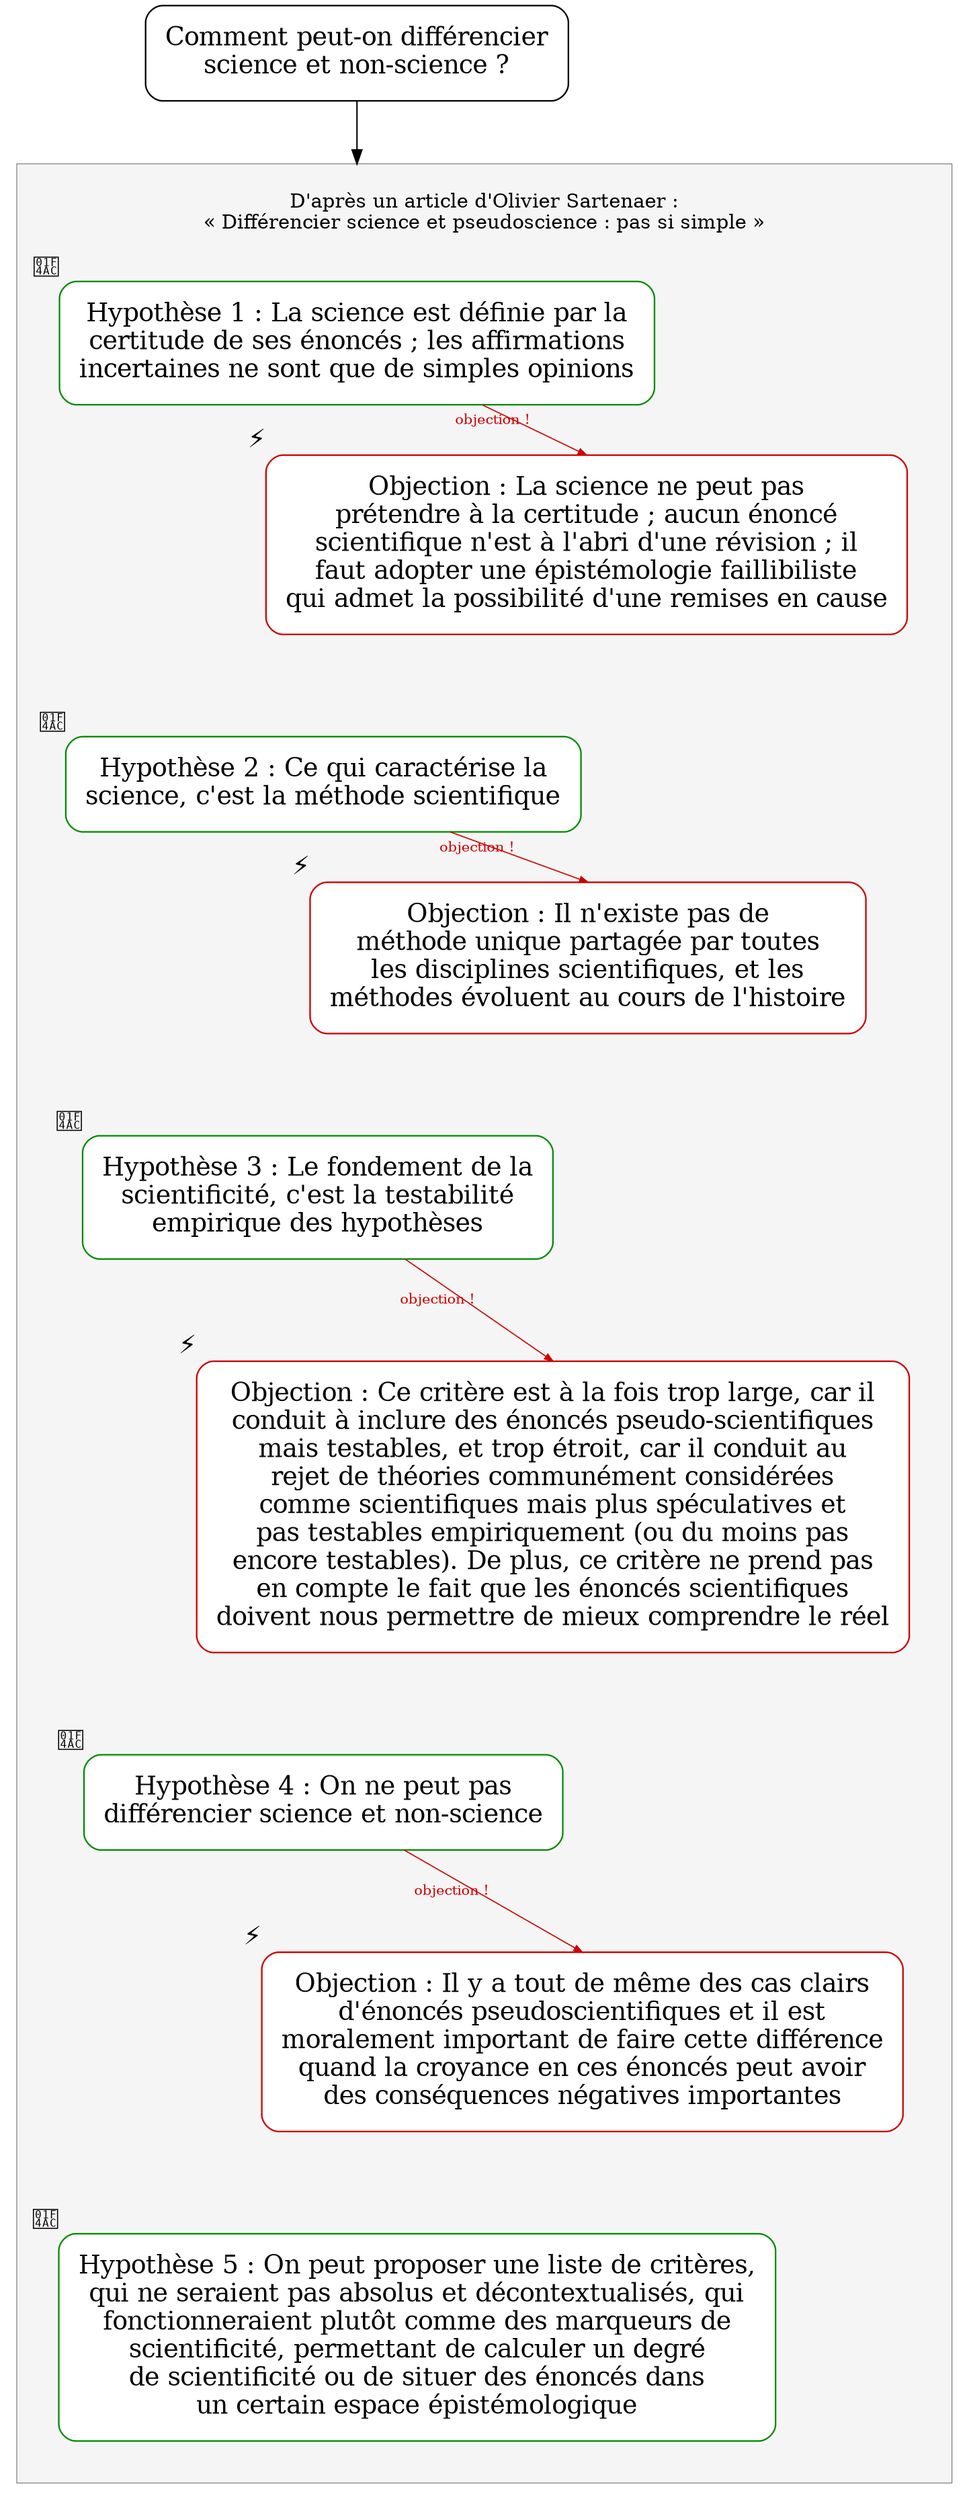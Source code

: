 digraph G {
// Template : conjectures and refutations
// Usage : 
splines=polyline
ranksep=0.5
compound=true



URL="https://theconversation.com/differencier-science-et-pseudoscience-pas-si-simple-142736"



node[shape=box,style="filled,rounded",fillcolor=white,penwidth=1.1,fontsize=18,margin=0.2]

titre[label="Comment peut-on différencier
science et non-science ?"]

node[color=green4,xlabel=<<font point-size="15">💬</font>>]

titre->h1[minlen=2; lhead=cluster_0]

subgraph cluster_0 {
label="
D'après un article d'Olivier Sartenaer :
« Différencier science et pseudoscience : pas si simple »"
style=filled
color=grey40
penwidth=0.5
fillcolor=grey96
margin=30


h1[label="Hypothèse 1 : La science est définie par la
certitude de ses énoncés ; les affirmations
incertaines ne sont que de simples opinions"]
h2[label="Hypothèse 2 : Ce qui caractérise la
science, c'est la méthode scientifique
"]
h3[label="Hypothèse 3 : Le fondement de la
scientificité, c'est la testabilité
empirique des hypothèses"]
h4[label="Hypothèse 4 : On ne peut pas
différencier science et non-science"]
h5[label="Hypothèse 5 : On peut proposer une liste de critères,
qui ne seraient pas absolus et décontextualisés, qui
fonctionneraient plutôt comme des marqueurs de
scientificité, permettant de calculer un degré
de scientificité ou de situer des énoncés dans
un certain espace épistémologique"]


node[color=red3,xlabel="⚡"]
o1[label="Objection : La science ne peut pas
prétendre à la certitude ; aucun énoncé
scientifique n'est à l'abri d'une révision ; il
faut adopter une épistémologie faillibiliste
qui admet la possibilité d'une remises en cause"]
o2[label="Objection : Il n'existe pas de
méthode unique partagée par toutes
les disciplines scientifiques, et les
méthodes évoluent au cours de l'histoire"]
o3[label="Objection : Ce critère est à la fois trop large, car il
conduit à inclure des énoncés pseudo-scientifiques
mais testables, et trop étroit, car il conduit au
rejet de théories communément considérées
comme scientifiques mais plus spéculatives et
pas testables empiriquement (ou du moins pas
encore testables). De plus, ce critère ne prend pas
en compte le fait que les énoncés scientifiques
doivent nous permettre de mieux comprendre le réel"]
o4[label="Objection : Il y a tout de même des cas clairs
d'énoncés pseudoscientifiques et il est
moralement important de faire cette différence
quand la croyance en ces énoncés peut avoir
des conséquences négatives importantes"]

vide1[style=invis]
{rank=same;vide1->o1[style=invis]}


edge[penwidth=0.8,arrowsize=0.6]

edge[color=red3,headport=w,style=invis]
h1->o1
h2->o2
h3->o3
h4->o4

edge[color=green4,headport=e]
o1->h2[minlen=2]
o2->h3[minlen=2]
o3->h3[minlen=2]
o4->h4[minlen=2]

edge[color=red3,constraint=false,style=vis,headport=n,xlabel=<<font point-size="10" color="red3">objection !</font>>]
h1->o1
h2->o2
h3->o3
h4->o4

edge[color=green4,constraint=false,style=vis,headport=n,xlabel=<<font point-size="11" color="green4">réponse</font>>]

edge[constraint=true,style=invis]
o3->{h4;vide2}[minlen=2]
vide2[style=invis]
o4->{h5;vide3}[minlen=2]
vide3[style=invis]
}
}